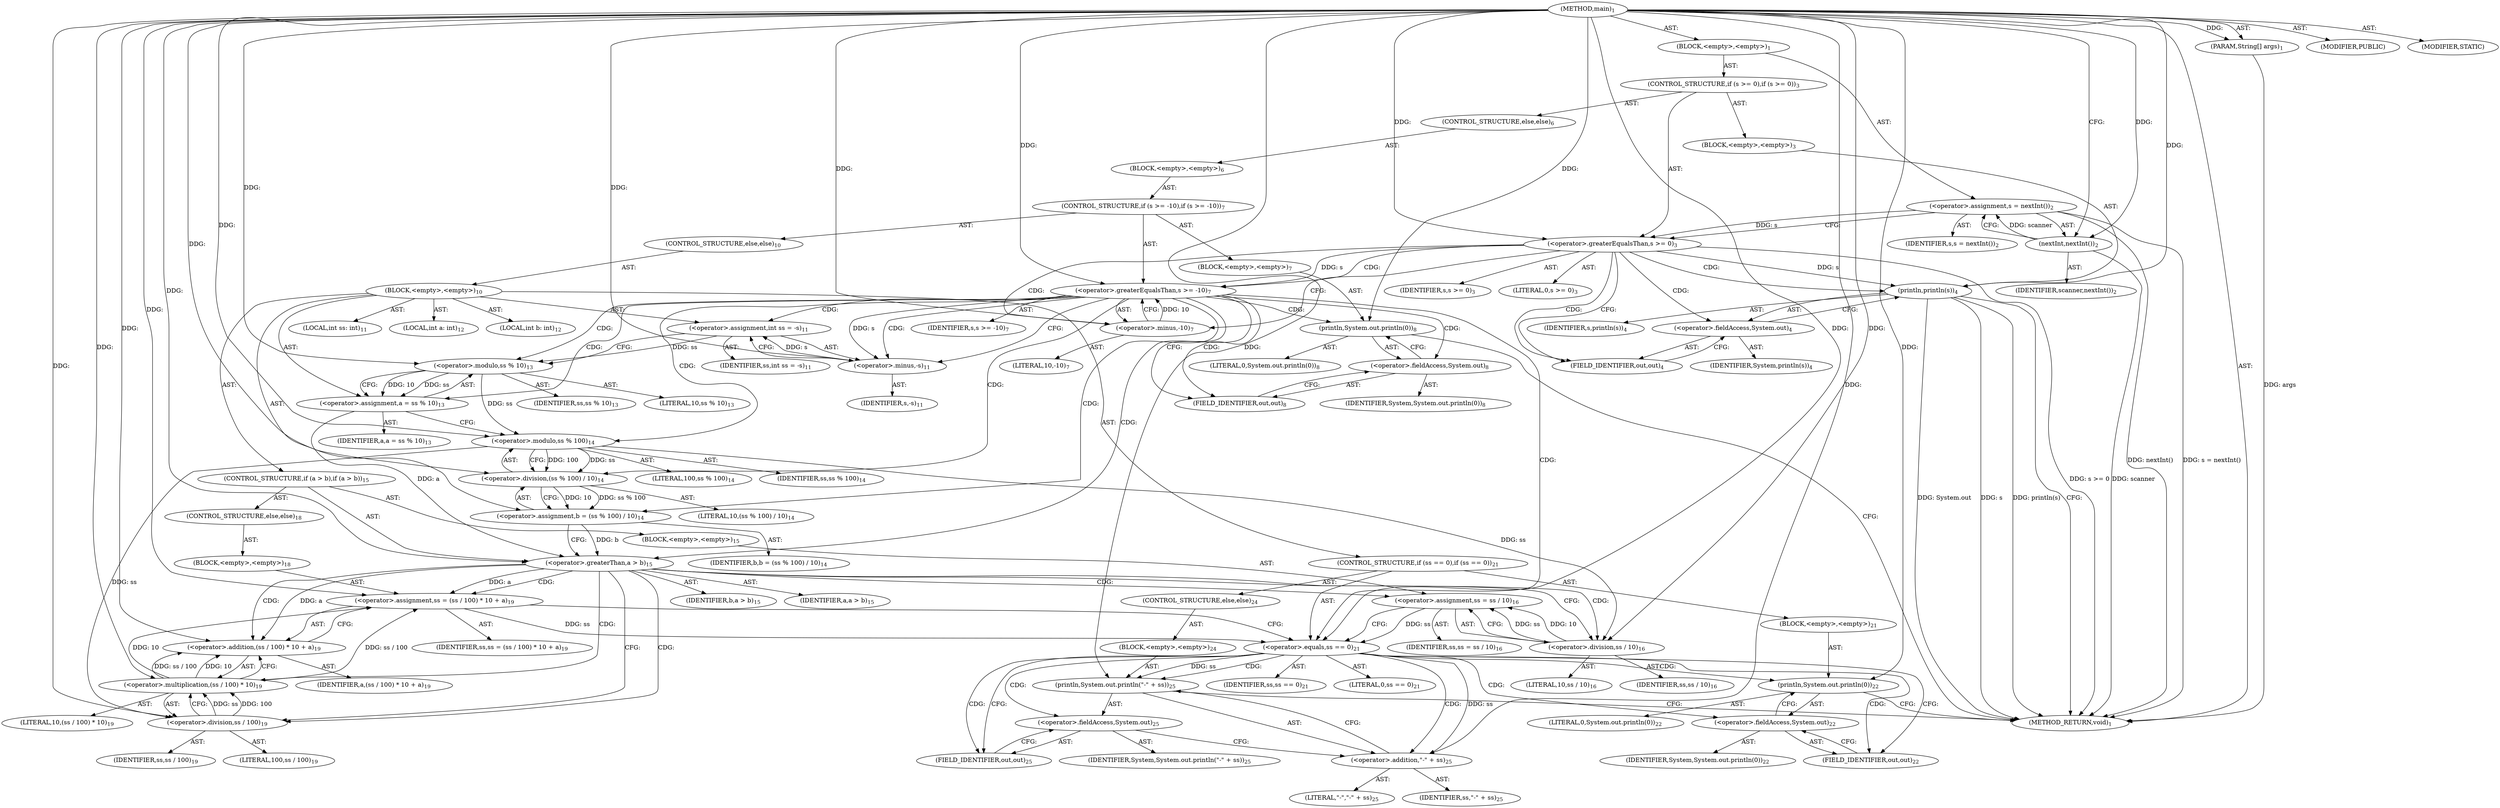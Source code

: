 digraph "main" {  
"17" [label = <(METHOD,main)<SUB>1</SUB>> ]
"18" [label = <(PARAM,String[] args)<SUB>1</SUB>> ]
"19" [label = <(BLOCK,&lt;empty&gt;,&lt;empty&gt;)<SUB>1</SUB>> ]
"20" [label = <(&lt;operator&gt;.assignment,s = nextInt())<SUB>2</SUB>> ]
"21" [label = <(IDENTIFIER,s,s = nextInt())<SUB>2</SUB>> ]
"22" [label = <(nextInt,nextInt())<SUB>2</SUB>> ]
"23" [label = <(IDENTIFIER,scanner,nextInt())<SUB>2</SUB>> ]
"24" [label = <(CONTROL_STRUCTURE,if (s &gt;= 0),if (s &gt;= 0))<SUB>3</SUB>> ]
"25" [label = <(&lt;operator&gt;.greaterEqualsThan,s &gt;= 0)<SUB>3</SUB>> ]
"26" [label = <(IDENTIFIER,s,s &gt;= 0)<SUB>3</SUB>> ]
"27" [label = <(LITERAL,0,s &gt;= 0)<SUB>3</SUB>> ]
"28" [label = <(BLOCK,&lt;empty&gt;,&lt;empty&gt;)<SUB>3</SUB>> ]
"29" [label = <(println,println(s))<SUB>4</SUB>> ]
"30" [label = <(&lt;operator&gt;.fieldAccess,System.out)<SUB>4</SUB>> ]
"31" [label = <(IDENTIFIER,System,println(s))<SUB>4</SUB>> ]
"32" [label = <(FIELD_IDENTIFIER,out,out)<SUB>4</SUB>> ]
"33" [label = <(IDENTIFIER,s,println(s))<SUB>4</SUB>> ]
"34" [label = <(CONTROL_STRUCTURE,else,else)<SUB>6</SUB>> ]
"35" [label = <(BLOCK,&lt;empty&gt;,&lt;empty&gt;)<SUB>6</SUB>> ]
"36" [label = <(CONTROL_STRUCTURE,if (s &gt;= -10),if (s &gt;= -10))<SUB>7</SUB>> ]
"37" [label = <(&lt;operator&gt;.greaterEqualsThan,s &gt;= -10)<SUB>7</SUB>> ]
"38" [label = <(IDENTIFIER,s,s &gt;= -10)<SUB>7</SUB>> ]
"39" [label = <(&lt;operator&gt;.minus,-10)<SUB>7</SUB>> ]
"40" [label = <(LITERAL,10,-10)<SUB>7</SUB>> ]
"41" [label = <(BLOCK,&lt;empty&gt;,&lt;empty&gt;)<SUB>7</SUB>> ]
"42" [label = <(println,System.out.println(0))<SUB>8</SUB>> ]
"43" [label = <(&lt;operator&gt;.fieldAccess,System.out)<SUB>8</SUB>> ]
"44" [label = <(IDENTIFIER,System,System.out.println(0))<SUB>8</SUB>> ]
"45" [label = <(FIELD_IDENTIFIER,out,out)<SUB>8</SUB>> ]
"46" [label = <(LITERAL,0,System.out.println(0))<SUB>8</SUB>> ]
"47" [label = <(CONTROL_STRUCTURE,else,else)<SUB>10</SUB>> ]
"48" [label = <(BLOCK,&lt;empty&gt;,&lt;empty&gt;)<SUB>10</SUB>> ]
"49" [label = <(LOCAL,int ss: int)<SUB>11</SUB>> ]
"50" [label = <(&lt;operator&gt;.assignment,int ss = -s)<SUB>11</SUB>> ]
"51" [label = <(IDENTIFIER,ss,int ss = -s)<SUB>11</SUB>> ]
"52" [label = <(&lt;operator&gt;.minus,-s)<SUB>11</SUB>> ]
"53" [label = <(IDENTIFIER,s,-s)<SUB>11</SUB>> ]
"54" [label = <(LOCAL,int a: int)<SUB>12</SUB>> ]
"55" [label = <(LOCAL,int b: int)<SUB>12</SUB>> ]
"56" [label = <(&lt;operator&gt;.assignment,a = ss % 10)<SUB>13</SUB>> ]
"57" [label = <(IDENTIFIER,a,a = ss % 10)<SUB>13</SUB>> ]
"58" [label = <(&lt;operator&gt;.modulo,ss % 10)<SUB>13</SUB>> ]
"59" [label = <(IDENTIFIER,ss,ss % 10)<SUB>13</SUB>> ]
"60" [label = <(LITERAL,10,ss % 10)<SUB>13</SUB>> ]
"61" [label = <(&lt;operator&gt;.assignment,b = (ss % 100) / 10)<SUB>14</SUB>> ]
"62" [label = <(IDENTIFIER,b,b = (ss % 100) / 10)<SUB>14</SUB>> ]
"63" [label = <(&lt;operator&gt;.division,(ss % 100) / 10)<SUB>14</SUB>> ]
"64" [label = <(&lt;operator&gt;.modulo,ss % 100)<SUB>14</SUB>> ]
"65" [label = <(IDENTIFIER,ss,ss % 100)<SUB>14</SUB>> ]
"66" [label = <(LITERAL,100,ss % 100)<SUB>14</SUB>> ]
"67" [label = <(LITERAL,10,(ss % 100) / 10)<SUB>14</SUB>> ]
"68" [label = <(CONTROL_STRUCTURE,if (a &gt; b),if (a &gt; b))<SUB>15</SUB>> ]
"69" [label = <(&lt;operator&gt;.greaterThan,a &gt; b)<SUB>15</SUB>> ]
"70" [label = <(IDENTIFIER,a,a &gt; b)<SUB>15</SUB>> ]
"71" [label = <(IDENTIFIER,b,a &gt; b)<SUB>15</SUB>> ]
"72" [label = <(BLOCK,&lt;empty&gt;,&lt;empty&gt;)<SUB>15</SUB>> ]
"73" [label = <(&lt;operator&gt;.assignment,ss = ss / 10)<SUB>16</SUB>> ]
"74" [label = <(IDENTIFIER,ss,ss = ss / 10)<SUB>16</SUB>> ]
"75" [label = <(&lt;operator&gt;.division,ss / 10)<SUB>16</SUB>> ]
"76" [label = <(IDENTIFIER,ss,ss / 10)<SUB>16</SUB>> ]
"77" [label = <(LITERAL,10,ss / 10)<SUB>16</SUB>> ]
"78" [label = <(CONTROL_STRUCTURE,else,else)<SUB>18</SUB>> ]
"79" [label = <(BLOCK,&lt;empty&gt;,&lt;empty&gt;)<SUB>18</SUB>> ]
"80" [label = <(&lt;operator&gt;.assignment,ss = (ss / 100) * 10 + a)<SUB>19</SUB>> ]
"81" [label = <(IDENTIFIER,ss,ss = (ss / 100) * 10 + a)<SUB>19</SUB>> ]
"82" [label = <(&lt;operator&gt;.addition,(ss / 100) * 10 + a)<SUB>19</SUB>> ]
"83" [label = <(&lt;operator&gt;.multiplication,(ss / 100) * 10)<SUB>19</SUB>> ]
"84" [label = <(&lt;operator&gt;.division,ss / 100)<SUB>19</SUB>> ]
"85" [label = <(IDENTIFIER,ss,ss / 100)<SUB>19</SUB>> ]
"86" [label = <(LITERAL,100,ss / 100)<SUB>19</SUB>> ]
"87" [label = <(LITERAL,10,(ss / 100) * 10)<SUB>19</SUB>> ]
"88" [label = <(IDENTIFIER,a,(ss / 100) * 10 + a)<SUB>19</SUB>> ]
"89" [label = <(CONTROL_STRUCTURE,if (ss == 0),if (ss == 0))<SUB>21</SUB>> ]
"90" [label = <(&lt;operator&gt;.equals,ss == 0)<SUB>21</SUB>> ]
"91" [label = <(IDENTIFIER,ss,ss == 0)<SUB>21</SUB>> ]
"92" [label = <(LITERAL,0,ss == 0)<SUB>21</SUB>> ]
"93" [label = <(BLOCK,&lt;empty&gt;,&lt;empty&gt;)<SUB>21</SUB>> ]
"94" [label = <(println,System.out.println(0))<SUB>22</SUB>> ]
"95" [label = <(&lt;operator&gt;.fieldAccess,System.out)<SUB>22</SUB>> ]
"96" [label = <(IDENTIFIER,System,System.out.println(0))<SUB>22</SUB>> ]
"97" [label = <(FIELD_IDENTIFIER,out,out)<SUB>22</SUB>> ]
"98" [label = <(LITERAL,0,System.out.println(0))<SUB>22</SUB>> ]
"99" [label = <(CONTROL_STRUCTURE,else,else)<SUB>24</SUB>> ]
"100" [label = <(BLOCK,&lt;empty&gt;,&lt;empty&gt;)<SUB>24</SUB>> ]
"101" [label = <(println,System.out.println(&quot;-&quot; + ss))<SUB>25</SUB>> ]
"102" [label = <(&lt;operator&gt;.fieldAccess,System.out)<SUB>25</SUB>> ]
"103" [label = <(IDENTIFIER,System,System.out.println(&quot;-&quot; + ss))<SUB>25</SUB>> ]
"104" [label = <(FIELD_IDENTIFIER,out,out)<SUB>25</SUB>> ]
"105" [label = <(&lt;operator&gt;.addition,&quot;-&quot; + ss)<SUB>25</SUB>> ]
"106" [label = <(LITERAL,&quot;-&quot;,&quot;-&quot; + ss)<SUB>25</SUB>> ]
"107" [label = <(IDENTIFIER,ss,&quot;-&quot; + ss)<SUB>25</SUB>> ]
"108" [label = <(MODIFIER,PUBLIC)> ]
"109" [label = <(MODIFIER,STATIC)> ]
"110" [label = <(METHOD_RETURN,void)<SUB>1</SUB>> ]
  "17" -> "18"  [ label = "AST: "] 
  "17" -> "19"  [ label = "AST: "] 
  "17" -> "108"  [ label = "AST: "] 
  "17" -> "109"  [ label = "AST: "] 
  "17" -> "110"  [ label = "AST: "] 
  "19" -> "20"  [ label = "AST: "] 
  "19" -> "24"  [ label = "AST: "] 
  "20" -> "21"  [ label = "AST: "] 
  "20" -> "22"  [ label = "AST: "] 
  "22" -> "23"  [ label = "AST: "] 
  "24" -> "25"  [ label = "AST: "] 
  "24" -> "28"  [ label = "AST: "] 
  "24" -> "34"  [ label = "AST: "] 
  "25" -> "26"  [ label = "AST: "] 
  "25" -> "27"  [ label = "AST: "] 
  "28" -> "29"  [ label = "AST: "] 
  "29" -> "30"  [ label = "AST: "] 
  "29" -> "33"  [ label = "AST: "] 
  "30" -> "31"  [ label = "AST: "] 
  "30" -> "32"  [ label = "AST: "] 
  "34" -> "35"  [ label = "AST: "] 
  "35" -> "36"  [ label = "AST: "] 
  "36" -> "37"  [ label = "AST: "] 
  "36" -> "41"  [ label = "AST: "] 
  "36" -> "47"  [ label = "AST: "] 
  "37" -> "38"  [ label = "AST: "] 
  "37" -> "39"  [ label = "AST: "] 
  "39" -> "40"  [ label = "AST: "] 
  "41" -> "42"  [ label = "AST: "] 
  "42" -> "43"  [ label = "AST: "] 
  "42" -> "46"  [ label = "AST: "] 
  "43" -> "44"  [ label = "AST: "] 
  "43" -> "45"  [ label = "AST: "] 
  "47" -> "48"  [ label = "AST: "] 
  "48" -> "49"  [ label = "AST: "] 
  "48" -> "50"  [ label = "AST: "] 
  "48" -> "54"  [ label = "AST: "] 
  "48" -> "55"  [ label = "AST: "] 
  "48" -> "56"  [ label = "AST: "] 
  "48" -> "61"  [ label = "AST: "] 
  "48" -> "68"  [ label = "AST: "] 
  "48" -> "89"  [ label = "AST: "] 
  "50" -> "51"  [ label = "AST: "] 
  "50" -> "52"  [ label = "AST: "] 
  "52" -> "53"  [ label = "AST: "] 
  "56" -> "57"  [ label = "AST: "] 
  "56" -> "58"  [ label = "AST: "] 
  "58" -> "59"  [ label = "AST: "] 
  "58" -> "60"  [ label = "AST: "] 
  "61" -> "62"  [ label = "AST: "] 
  "61" -> "63"  [ label = "AST: "] 
  "63" -> "64"  [ label = "AST: "] 
  "63" -> "67"  [ label = "AST: "] 
  "64" -> "65"  [ label = "AST: "] 
  "64" -> "66"  [ label = "AST: "] 
  "68" -> "69"  [ label = "AST: "] 
  "68" -> "72"  [ label = "AST: "] 
  "68" -> "78"  [ label = "AST: "] 
  "69" -> "70"  [ label = "AST: "] 
  "69" -> "71"  [ label = "AST: "] 
  "72" -> "73"  [ label = "AST: "] 
  "73" -> "74"  [ label = "AST: "] 
  "73" -> "75"  [ label = "AST: "] 
  "75" -> "76"  [ label = "AST: "] 
  "75" -> "77"  [ label = "AST: "] 
  "78" -> "79"  [ label = "AST: "] 
  "79" -> "80"  [ label = "AST: "] 
  "80" -> "81"  [ label = "AST: "] 
  "80" -> "82"  [ label = "AST: "] 
  "82" -> "83"  [ label = "AST: "] 
  "82" -> "88"  [ label = "AST: "] 
  "83" -> "84"  [ label = "AST: "] 
  "83" -> "87"  [ label = "AST: "] 
  "84" -> "85"  [ label = "AST: "] 
  "84" -> "86"  [ label = "AST: "] 
  "89" -> "90"  [ label = "AST: "] 
  "89" -> "93"  [ label = "AST: "] 
  "89" -> "99"  [ label = "AST: "] 
  "90" -> "91"  [ label = "AST: "] 
  "90" -> "92"  [ label = "AST: "] 
  "93" -> "94"  [ label = "AST: "] 
  "94" -> "95"  [ label = "AST: "] 
  "94" -> "98"  [ label = "AST: "] 
  "95" -> "96"  [ label = "AST: "] 
  "95" -> "97"  [ label = "AST: "] 
  "99" -> "100"  [ label = "AST: "] 
  "100" -> "101"  [ label = "AST: "] 
  "101" -> "102"  [ label = "AST: "] 
  "101" -> "105"  [ label = "AST: "] 
  "102" -> "103"  [ label = "AST: "] 
  "102" -> "104"  [ label = "AST: "] 
  "105" -> "106"  [ label = "AST: "] 
  "105" -> "107"  [ label = "AST: "] 
  "20" -> "25"  [ label = "CFG: "] 
  "22" -> "20"  [ label = "CFG: "] 
  "25" -> "32"  [ label = "CFG: "] 
  "25" -> "39"  [ label = "CFG: "] 
  "29" -> "110"  [ label = "CFG: "] 
  "30" -> "29"  [ label = "CFG: "] 
  "32" -> "30"  [ label = "CFG: "] 
  "37" -> "45"  [ label = "CFG: "] 
  "37" -> "52"  [ label = "CFG: "] 
  "39" -> "37"  [ label = "CFG: "] 
  "42" -> "110"  [ label = "CFG: "] 
  "43" -> "42"  [ label = "CFG: "] 
  "50" -> "58"  [ label = "CFG: "] 
  "56" -> "64"  [ label = "CFG: "] 
  "61" -> "69"  [ label = "CFG: "] 
  "45" -> "43"  [ label = "CFG: "] 
  "52" -> "50"  [ label = "CFG: "] 
  "58" -> "56"  [ label = "CFG: "] 
  "63" -> "61"  [ label = "CFG: "] 
  "69" -> "75"  [ label = "CFG: "] 
  "69" -> "84"  [ label = "CFG: "] 
  "90" -> "97"  [ label = "CFG: "] 
  "90" -> "104"  [ label = "CFG: "] 
  "64" -> "63"  [ label = "CFG: "] 
  "73" -> "90"  [ label = "CFG: "] 
  "94" -> "110"  [ label = "CFG: "] 
  "75" -> "73"  [ label = "CFG: "] 
  "80" -> "90"  [ label = "CFG: "] 
  "95" -> "94"  [ label = "CFG: "] 
  "101" -> "110"  [ label = "CFG: "] 
  "82" -> "80"  [ label = "CFG: "] 
  "97" -> "95"  [ label = "CFG: "] 
  "102" -> "105"  [ label = "CFG: "] 
  "105" -> "101"  [ label = "CFG: "] 
  "83" -> "82"  [ label = "CFG: "] 
  "104" -> "102"  [ label = "CFG: "] 
  "84" -> "83"  [ label = "CFG: "] 
  "17" -> "22"  [ label = "CFG: "] 
  "18" -> "110"  [ label = "DDG: args"] 
  "20" -> "110"  [ label = "DDG: nextInt()"] 
  "20" -> "110"  [ label = "DDG: s = nextInt()"] 
  "25" -> "110"  [ label = "DDG: s &gt;= 0"] 
  "29" -> "110"  [ label = "DDG: System.out"] 
  "29" -> "110"  [ label = "DDG: s"] 
  "29" -> "110"  [ label = "DDG: println(s)"] 
  "22" -> "110"  [ label = "DDG: scanner"] 
  "17" -> "18"  [ label = "DDG: "] 
  "22" -> "20"  [ label = "DDG: scanner"] 
  "17" -> "22"  [ label = "DDG: "] 
  "20" -> "25"  [ label = "DDG: s"] 
  "17" -> "25"  [ label = "DDG: "] 
  "25" -> "29"  [ label = "DDG: s"] 
  "17" -> "29"  [ label = "DDG: "] 
  "25" -> "37"  [ label = "DDG: s"] 
  "17" -> "37"  [ label = "DDG: "] 
  "39" -> "37"  [ label = "DDG: 10"] 
  "17" -> "39"  [ label = "DDG: "] 
  "17" -> "42"  [ label = "DDG: "] 
  "52" -> "50"  [ label = "DDG: s"] 
  "58" -> "56"  [ label = "DDG: ss"] 
  "58" -> "56"  [ label = "DDG: 10"] 
  "63" -> "61"  [ label = "DDG: ss % 100"] 
  "63" -> "61"  [ label = "DDG: 10"] 
  "37" -> "52"  [ label = "DDG: s"] 
  "17" -> "52"  [ label = "DDG: "] 
  "50" -> "58"  [ label = "DDG: ss"] 
  "17" -> "58"  [ label = "DDG: "] 
  "64" -> "63"  [ label = "DDG: ss"] 
  "64" -> "63"  [ label = "DDG: 100"] 
  "17" -> "63"  [ label = "DDG: "] 
  "56" -> "69"  [ label = "DDG: a"] 
  "17" -> "69"  [ label = "DDG: "] 
  "61" -> "69"  [ label = "DDG: b"] 
  "75" -> "73"  [ label = "DDG: ss"] 
  "75" -> "73"  [ label = "DDG: 10"] 
  "80" -> "90"  [ label = "DDG: ss"] 
  "73" -> "90"  [ label = "DDG: ss"] 
  "17" -> "90"  [ label = "DDG: "] 
  "58" -> "64"  [ label = "DDG: ss"] 
  "17" -> "64"  [ label = "DDG: "] 
  "83" -> "80"  [ label = "DDG: ss / 100"] 
  "83" -> "80"  [ label = "DDG: 10"] 
  "69" -> "80"  [ label = "DDG: a"] 
  "17" -> "80"  [ label = "DDG: "] 
  "17" -> "94"  [ label = "DDG: "] 
  "64" -> "75"  [ label = "DDG: ss"] 
  "17" -> "75"  [ label = "DDG: "] 
  "17" -> "101"  [ label = "DDG: "] 
  "90" -> "101"  [ label = "DDG: ss"] 
  "83" -> "82"  [ label = "DDG: ss / 100"] 
  "83" -> "82"  [ label = "DDG: 10"] 
  "69" -> "82"  [ label = "DDG: a"] 
  "17" -> "82"  [ label = "DDG: "] 
  "17" -> "105"  [ label = "DDG: "] 
  "90" -> "105"  [ label = "DDG: ss"] 
  "84" -> "83"  [ label = "DDG: ss"] 
  "84" -> "83"  [ label = "DDG: 100"] 
  "17" -> "83"  [ label = "DDG: "] 
  "64" -> "84"  [ label = "DDG: ss"] 
  "17" -> "84"  [ label = "DDG: "] 
  "25" -> "30"  [ label = "CDG: "] 
  "25" -> "32"  [ label = "CDG: "] 
  "25" -> "37"  [ label = "CDG: "] 
  "25" -> "29"  [ label = "CDG: "] 
  "25" -> "39"  [ label = "CDG: "] 
  "37" -> "64"  [ label = "CDG: "] 
  "37" -> "42"  [ label = "CDG: "] 
  "37" -> "52"  [ label = "CDG: "] 
  "37" -> "56"  [ label = "CDG: "] 
  "37" -> "69"  [ label = "CDG: "] 
  "37" -> "45"  [ label = "CDG: "] 
  "37" -> "50"  [ label = "CDG: "] 
  "37" -> "90"  [ label = "CDG: "] 
  "37" -> "43"  [ label = "CDG: "] 
  "37" -> "58"  [ label = "CDG: "] 
  "37" -> "61"  [ label = "CDG: "] 
  "37" -> "63"  [ label = "CDG: "] 
  "69" -> "73"  [ label = "CDG: "] 
  "69" -> "75"  [ label = "CDG: "] 
  "69" -> "84"  [ label = "CDG: "] 
  "69" -> "82"  [ label = "CDG: "] 
  "69" -> "80"  [ label = "CDG: "] 
  "69" -> "83"  [ label = "CDG: "] 
  "90" -> "94"  [ label = "CDG: "] 
  "90" -> "102"  [ label = "CDG: "] 
  "90" -> "104"  [ label = "CDG: "] 
  "90" -> "95"  [ label = "CDG: "] 
  "90" -> "97"  [ label = "CDG: "] 
  "90" -> "101"  [ label = "CDG: "] 
  "90" -> "105"  [ label = "CDG: "] 
}
